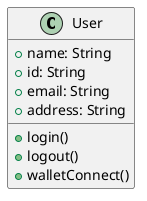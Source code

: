 @startuml
class User {
  +name: String
  +id: String
  +email: String
  +address: String
  +login()
  +logout()
  +walletConnect()
}
@enduml
